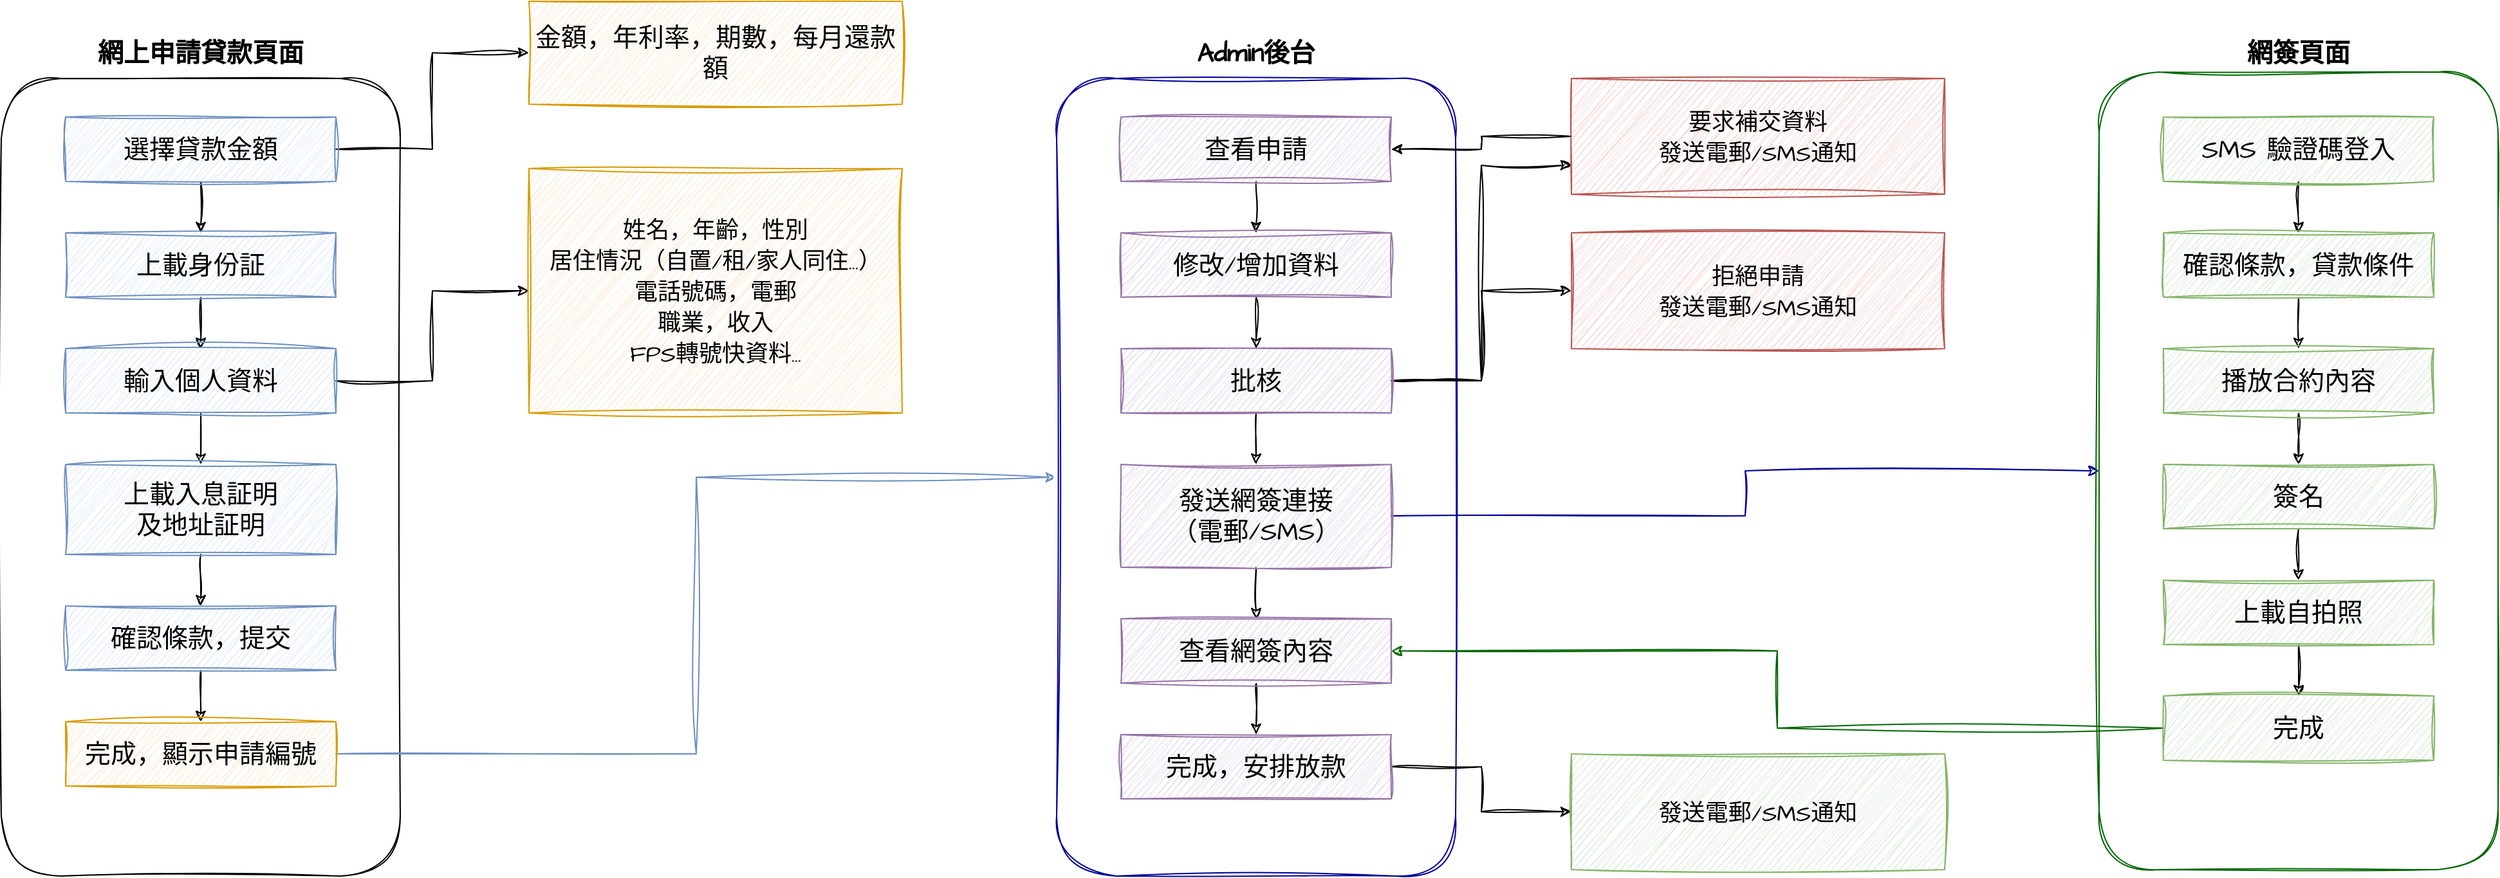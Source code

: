 <mxfile version="22.0.8" type="github">
  <diagram name="Page-1" id="BPdnJOoYAOLUoe2kHWqz">
    <mxGraphModel dx="2963" dy="1483" grid="1" gridSize="10" guides="1" tooltips="1" connect="1" arrows="1" fold="1" page="1" pageScale="1" pageWidth="850" pageHeight="1100" math="0" shadow="0">
      <root>
        <mxCell id="0" />
        <mxCell id="1" parent="0" />
        <mxCell id="UZ3dZXbUkuHoPA8CErfe-1" value="" style="rounded=1;whiteSpace=wrap;html=1;sketch=1;hachureGap=4;jiggle=2;curveFitting=1;fontFamily=Architects Daughter;fontSource=https%3A%2F%2Ffonts.googleapis.com%2Fcss%3Ffamily%3DArchitects%2BDaughter;fontSize=20;" vertex="1" parent="1">
          <mxGeometry x="305" y="230" width="310" height="620" as="geometry" />
        </mxCell>
        <mxCell id="UZ3dZXbUkuHoPA8CErfe-2" value="&lt;b style=&quot;&quot;&gt;網上申請貸款頁面&lt;/b&gt;" style="text;html=1;strokeColor=none;fillColor=none;align=center;verticalAlign=middle;whiteSpace=wrap;rounded=0;fontSize=20;fontFamily=Architects Daughter;" vertex="1" parent="1">
          <mxGeometry x="365" y="195" width="190" height="30" as="geometry" />
        </mxCell>
        <mxCell id="UZ3dZXbUkuHoPA8CErfe-7" style="edgeStyle=orthogonalEdgeStyle;rounded=0;sketch=1;hachureGap=4;jiggle=2;curveFitting=1;orthogonalLoop=1;jettySize=auto;html=1;fontFamily=Architects Daughter;fontSource=https%3A%2F%2Ffonts.googleapis.com%2Fcss%3Ffamily%3DArchitects%2BDaughter;fontSize=16;" edge="1" parent="1" source="UZ3dZXbUkuHoPA8CErfe-4" target="UZ3dZXbUkuHoPA8CErfe-6">
          <mxGeometry relative="1" as="geometry" />
        </mxCell>
        <mxCell id="UZ3dZXbUkuHoPA8CErfe-13" style="edgeStyle=orthogonalEdgeStyle;rounded=0;sketch=1;hachureGap=4;jiggle=2;curveFitting=1;orthogonalLoop=1;jettySize=auto;html=1;entryX=0;entryY=0.5;entryDx=0;entryDy=0;fontFamily=Architects Daughter;fontSource=https%3A%2F%2Ffonts.googleapis.com%2Fcss%3Ffamily%3DArchitects%2BDaughter;fontSize=16;" edge="1" parent="1" source="UZ3dZXbUkuHoPA8CErfe-4" target="UZ3dZXbUkuHoPA8CErfe-12">
          <mxGeometry relative="1" as="geometry" />
        </mxCell>
        <mxCell id="UZ3dZXbUkuHoPA8CErfe-4" value="選擇貸款金額" style="rounded=0;whiteSpace=wrap;html=1;sketch=1;hachureGap=4;jiggle=2;curveFitting=1;fontFamily=Architects Daughter;fontSource=https%3A%2F%2Ffonts.googleapis.com%2Fcss%3Ffamily%3DArchitects%2BDaughter;fontSize=20;fillColor=#dae8fc;strokeColor=#6c8ebf;" vertex="1" parent="1">
          <mxGeometry x="355" y="260" width="210" height="50" as="geometry" />
        </mxCell>
        <mxCell id="UZ3dZXbUkuHoPA8CErfe-9" style="edgeStyle=orthogonalEdgeStyle;rounded=0;sketch=1;hachureGap=4;jiggle=2;curveFitting=1;orthogonalLoop=1;jettySize=auto;html=1;fontFamily=Architects Daughter;fontSource=https%3A%2F%2Ffonts.googleapis.com%2Fcss%3Ffamily%3DArchitects%2BDaughter;fontSize=16;" edge="1" parent="1" source="UZ3dZXbUkuHoPA8CErfe-6" target="UZ3dZXbUkuHoPA8CErfe-8">
          <mxGeometry relative="1" as="geometry" />
        </mxCell>
        <mxCell id="UZ3dZXbUkuHoPA8CErfe-6" value="上載身份証" style="rounded=0;whiteSpace=wrap;html=1;sketch=1;hachureGap=4;jiggle=2;curveFitting=1;fontFamily=Architects Daughter;fontSource=https%3A%2F%2Ffonts.googleapis.com%2Fcss%3Ffamily%3DArchitects%2BDaughter;fontSize=20;fillColor=#dae8fc;strokeColor=#6c8ebf;" vertex="1" parent="1">
          <mxGeometry x="355" y="350" width="210" height="50" as="geometry" />
        </mxCell>
        <mxCell id="UZ3dZXbUkuHoPA8CErfe-11" style="edgeStyle=orthogonalEdgeStyle;rounded=0;sketch=1;hachureGap=4;jiggle=2;curveFitting=1;orthogonalLoop=1;jettySize=auto;html=1;entryX=0.5;entryY=0;entryDx=0;entryDy=0;fontFamily=Architects Daughter;fontSource=https%3A%2F%2Ffonts.googleapis.com%2Fcss%3Ffamily%3DArchitects%2BDaughter;fontSize=16;" edge="1" parent="1" source="UZ3dZXbUkuHoPA8CErfe-8" target="UZ3dZXbUkuHoPA8CErfe-10">
          <mxGeometry relative="1" as="geometry" />
        </mxCell>
        <mxCell id="UZ3dZXbUkuHoPA8CErfe-15" style="edgeStyle=orthogonalEdgeStyle;rounded=0;sketch=1;hachureGap=4;jiggle=2;curveFitting=1;orthogonalLoop=1;jettySize=auto;html=1;fontFamily=Architects Daughter;fontSource=https%3A%2F%2Ffonts.googleapis.com%2Fcss%3Ffamily%3DArchitects%2BDaughter;fontSize=16;" edge="1" parent="1" source="UZ3dZXbUkuHoPA8CErfe-8" target="UZ3dZXbUkuHoPA8CErfe-14">
          <mxGeometry relative="1" as="geometry" />
        </mxCell>
        <mxCell id="UZ3dZXbUkuHoPA8CErfe-8" value="輸入個人資料" style="rounded=0;whiteSpace=wrap;html=1;sketch=1;hachureGap=4;jiggle=2;curveFitting=1;fontFamily=Architects Daughter;fontSource=https%3A%2F%2Ffonts.googleapis.com%2Fcss%3Ffamily%3DArchitects%2BDaughter;fontSize=20;fillColor=#dae8fc;strokeColor=#6c8ebf;" vertex="1" parent="1">
          <mxGeometry x="355" y="440" width="210" height="50" as="geometry" />
        </mxCell>
        <mxCell id="UZ3dZXbUkuHoPA8CErfe-19" style="edgeStyle=orthogonalEdgeStyle;rounded=0;sketch=1;hachureGap=4;jiggle=2;curveFitting=1;orthogonalLoop=1;jettySize=auto;html=1;fontFamily=Architects Daughter;fontSource=https%3A%2F%2Ffonts.googleapis.com%2Fcss%3Ffamily%3DArchitects%2BDaughter;fontSize=16;" edge="1" parent="1" source="UZ3dZXbUkuHoPA8CErfe-10" target="UZ3dZXbUkuHoPA8CErfe-18">
          <mxGeometry relative="1" as="geometry" />
        </mxCell>
        <mxCell id="UZ3dZXbUkuHoPA8CErfe-10" value="上載入息証明&lt;br&gt;及地址証明" style="rounded=0;whiteSpace=wrap;html=1;sketch=1;hachureGap=4;jiggle=2;curveFitting=1;fontFamily=Architects Daughter;fontSource=https%3A%2F%2Ffonts.googleapis.com%2Fcss%3Ffamily%3DArchitects%2BDaughter;fontSize=20;fillColor=#dae8fc;strokeColor=#6c8ebf;" vertex="1" parent="1">
          <mxGeometry x="355" y="530" width="210" height="70" as="geometry" />
        </mxCell>
        <mxCell id="UZ3dZXbUkuHoPA8CErfe-12" value="金額，年利率，期數，每月還款額" style="rounded=0;whiteSpace=wrap;html=1;hachureGap=4;fontFamily=Architects Daughter;fontSource=https%3A%2F%2Ffonts.googleapis.com%2Fcss%3Ffamily%3DArchitects%2BDaughter;fontSize=20;fillColor=#ffe6cc;strokeColor=#d79b00;gradientColor=none;sketch=1;curveFitting=1;jiggle=2;" vertex="1" parent="1">
          <mxGeometry x="715" y="170" width="290" height="80" as="geometry" />
        </mxCell>
        <mxCell id="UZ3dZXbUkuHoPA8CErfe-14" value="&lt;font style=&quot;font-size: 18px;&quot;&gt;姓名，年齡，性別&lt;br&gt;居住情況（自置/租/家人同住...）&lt;br&gt;電話號碼，電郵&lt;br&gt;職業，收入&lt;br&gt;FPS轉號快資料...&lt;br&gt;&lt;/font&gt;" style="rounded=0;whiteSpace=wrap;html=1;hachureGap=4;fontFamily=Architects Daughter;fontSource=https%3A%2F%2Ffonts.googleapis.com%2Fcss%3Ffamily%3DArchitects%2BDaughter;fontSize=20;fillColor=#ffe6cc;strokeColor=#d79b00;gradientColor=none;sketch=1;curveFitting=1;jiggle=2;" vertex="1" parent="1">
          <mxGeometry x="715" y="300" width="290" height="190" as="geometry" />
        </mxCell>
        <mxCell id="UZ3dZXbUkuHoPA8CErfe-21" style="edgeStyle=orthogonalEdgeStyle;rounded=0;sketch=1;hachureGap=4;jiggle=2;curveFitting=1;orthogonalLoop=1;jettySize=auto;html=1;entryX=0.5;entryY=0;entryDx=0;entryDy=0;fontFamily=Architects Daughter;fontSource=https%3A%2F%2Ffonts.googleapis.com%2Fcss%3Ffamily%3DArchitects%2BDaughter;fontSize=16;" edge="1" parent="1" source="UZ3dZXbUkuHoPA8CErfe-18" target="UZ3dZXbUkuHoPA8CErfe-20">
          <mxGeometry relative="1" as="geometry" />
        </mxCell>
        <mxCell id="UZ3dZXbUkuHoPA8CErfe-18" value="確認條款，提交" style="rounded=0;whiteSpace=wrap;html=1;sketch=1;hachureGap=4;jiggle=2;curveFitting=1;fontFamily=Architects Daughter;fontSource=https%3A%2F%2Ffonts.googleapis.com%2Fcss%3Ffamily%3DArchitects%2BDaughter;fontSize=20;fillColor=#dae8fc;strokeColor=#6c8ebf;" vertex="1" parent="1">
          <mxGeometry x="355" y="640" width="210" height="50" as="geometry" />
        </mxCell>
        <mxCell id="UZ3dZXbUkuHoPA8CErfe-30" style="edgeStyle=orthogonalEdgeStyle;rounded=0;sketch=1;hachureGap=4;jiggle=2;curveFitting=1;orthogonalLoop=1;jettySize=auto;html=1;fontFamily=Architects Daughter;fontSource=https%3A%2F%2Ffonts.googleapis.com%2Fcss%3Ffamily%3DArchitects%2BDaughter;fontSize=16;fillColor=#dae8fc;strokeColor=#6c8ebf;" edge="1" parent="1" source="UZ3dZXbUkuHoPA8CErfe-20" target="UZ3dZXbUkuHoPA8CErfe-23">
          <mxGeometry relative="1" as="geometry" />
        </mxCell>
        <mxCell id="UZ3dZXbUkuHoPA8CErfe-20" value="完成，顯示申請編號" style="rounded=0;whiteSpace=wrap;html=1;sketch=1;hachureGap=4;jiggle=2;curveFitting=1;fontFamily=Architects Daughter;fontSource=https%3A%2F%2Ffonts.googleapis.com%2Fcss%3Ffamily%3DArchitects%2BDaughter;fontSize=20;fillColor=#ffe6cc;strokeColor=#d79b00;" vertex="1" parent="1">
          <mxGeometry x="355" y="730" width="210" height="50" as="geometry" />
        </mxCell>
        <mxCell id="UZ3dZXbUkuHoPA8CErfe-23" value="" style="rounded=1;whiteSpace=wrap;html=1;sketch=1;hachureGap=4;jiggle=2;curveFitting=1;fontFamily=Architects Daughter;fontSource=https%3A%2F%2Ffonts.googleapis.com%2Fcss%3Ffamily%3DArchitects%2BDaughter;fontSize=20;strokeColor=#000099;" vertex="1" parent="1">
          <mxGeometry x="1125" y="230" width="310" height="620" as="geometry" />
        </mxCell>
        <mxCell id="UZ3dZXbUkuHoPA8CErfe-24" value="&lt;b&gt;Admin後台&lt;br&gt;&lt;/b&gt;" style="text;html=1;strokeColor=none;fillColor=none;align=center;verticalAlign=middle;whiteSpace=wrap;rounded=0;fontSize=20;fontFamily=Architects Daughter;" vertex="1" parent="1">
          <mxGeometry x="1185" y="195" width="190" height="30" as="geometry" />
        </mxCell>
        <mxCell id="UZ3dZXbUkuHoPA8CErfe-32" style="edgeStyle=orthogonalEdgeStyle;rounded=0;sketch=1;hachureGap=4;jiggle=2;curveFitting=1;orthogonalLoop=1;jettySize=auto;html=1;fontFamily=Architects Daughter;fontSource=https%3A%2F%2Ffonts.googleapis.com%2Fcss%3Ffamily%3DArchitects%2BDaughter;fontSize=16;" edge="1" parent="1" source="UZ3dZXbUkuHoPA8CErfe-28" target="UZ3dZXbUkuHoPA8CErfe-31">
          <mxGeometry relative="1" as="geometry" />
        </mxCell>
        <mxCell id="UZ3dZXbUkuHoPA8CErfe-28" value="查看申請" style="rounded=0;whiteSpace=wrap;html=1;sketch=1;hachureGap=4;jiggle=2;curveFitting=1;fontFamily=Architects Daughter;fontSource=https%3A%2F%2Ffonts.googleapis.com%2Fcss%3Ffamily%3DArchitects%2BDaughter;fontSize=20;fillColor=#e1d5e7;strokeColor=#9673a6;" vertex="1" parent="1">
          <mxGeometry x="1175" y="260" width="210" height="50" as="geometry" />
        </mxCell>
        <mxCell id="UZ3dZXbUkuHoPA8CErfe-34" style="edgeStyle=orthogonalEdgeStyle;rounded=0;sketch=1;hachureGap=4;jiggle=2;curveFitting=1;orthogonalLoop=1;jettySize=auto;html=1;exitX=0.5;exitY=1;exitDx=0;exitDy=0;entryX=0.5;entryY=0;entryDx=0;entryDy=0;fontFamily=Architects Daughter;fontSource=https%3A%2F%2Ffonts.googleapis.com%2Fcss%3Ffamily%3DArchitects%2BDaughter;fontSize=16;" edge="1" parent="1" source="UZ3dZXbUkuHoPA8CErfe-31" target="UZ3dZXbUkuHoPA8CErfe-33">
          <mxGeometry relative="1" as="geometry" />
        </mxCell>
        <mxCell id="UZ3dZXbUkuHoPA8CErfe-31" value="修改/增加資料" style="rounded=0;whiteSpace=wrap;html=1;sketch=1;hachureGap=4;jiggle=2;curveFitting=1;fontFamily=Architects Daughter;fontSource=https%3A%2F%2Ffonts.googleapis.com%2Fcss%3Ffamily%3DArchitects%2BDaughter;fontSize=20;fillColor=#e1d5e7;strokeColor=#9673a6;" vertex="1" parent="1">
          <mxGeometry x="1175" y="350" width="210" height="50" as="geometry" />
        </mxCell>
        <mxCell id="UZ3dZXbUkuHoPA8CErfe-36" style="edgeStyle=orthogonalEdgeStyle;rounded=0;sketch=1;hachureGap=4;jiggle=2;curveFitting=1;orthogonalLoop=1;jettySize=auto;html=1;entryX=0.5;entryY=0;entryDx=0;entryDy=0;fontFamily=Architects Daughter;fontSource=https%3A%2F%2Ffonts.googleapis.com%2Fcss%3Ffamily%3DArchitects%2BDaughter;fontSize=16;" edge="1" parent="1" source="UZ3dZXbUkuHoPA8CErfe-33" target="UZ3dZXbUkuHoPA8CErfe-35">
          <mxGeometry relative="1" as="geometry" />
        </mxCell>
        <mxCell id="UZ3dZXbUkuHoPA8CErfe-41" style="edgeStyle=orthogonalEdgeStyle;rounded=0;sketch=1;hachureGap=4;jiggle=2;curveFitting=1;orthogonalLoop=1;jettySize=auto;html=1;entryX=0;entryY=0.75;entryDx=0;entryDy=0;fontFamily=Architects Daughter;fontSource=https%3A%2F%2Ffonts.googleapis.com%2Fcss%3Ffamily%3DArchitects%2BDaughter;fontSize=16;" edge="1" parent="1" source="UZ3dZXbUkuHoPA8CErfe-33" target="UZ3dZXbUkuHoPA8CErfe-39">
          <mxGeometry relative="1" as="geometry" />
        </mxCell>
        <mxCell id="UZ3dZXbUkuHoPA8CErfe-43" style="edgeStyle=orthogonalEdgeStyle;rounded=0;sketch=1;hachureGap=4;jiggle=2;curveFitting=1;orthogonalLoop=1;jettySize=auto;html=1;fontFamily=Architects Daughter;fontSource=https%3A%2F%2Ffonts.googleapis.com%2Fcss%3Ffamily%3DArchitects%2BDaughter;fontSize=16;" edge="1" parent="1" source="UZ3dZXbUkuHoPA8CErfe-33" target="UZ3dZXbUkuHoPA8CErfe-37">
          <mxGeometry relative="1" as="geometry" />
        </mxCell>
        <mxCell id="UZ3dZXbUkuHoPA8CErfe-33" value="批核" style="rounded=0;whiteSpace=wrap;html=1;sketch=1;hachureGap=4;jiggle=2;curveFitting=1;fontFamily=Architects Daughter;fontSource=https%3A%2F%2Ffonts.googleapis.com%2Fcss%3Ffamily%3DArchitects%2BDaughter;fontSize=20;fillColor=#e1d5e7;strokeColor=#9673a6;" vertex="1" parent="1">
          <mxGeometry x="1175" y="440" width="210" height="50" as="geometry" />
        </mxCell>
        <mxCell id="UZ3dZXbUkuHoPA8CErfe-46" style="edgeStyle=orthogonalEdgeStyle;rounded=0;sketch=1;hachureGap=4;jiggle=2;curveFitting=1;orthogonalLoop=1;jettySize=auto;html=1;entryX=0;entryY=0.5;entryDx=0;entryDy=0;fontFamily=Architects Daughter;fontSource=https%3A%2F%2Ffonts.googleapis.com%2Fcss%3Ffamily%3DArchitects%2BDaughter;fontSize=16;strokeColor=#000099;" edge="1" parent="1" source="UZ3dZXbUkuHoPA8CErfe-35" target="UZ3dZXbUkuHoPA8CErfe-45">
          <mxGeometry relative="1" as="geometry" />
        </mxCell>
        <mxCell id="UZ3dZXbUkuHoPA8CErfe-63" style="edgeStyle=orthogonalEdgeStyle;rounded=0;sketch=1;hachureGap=4;jiggle=2;curveFitting=1;orthogonalLoop=1;jettySize=auto;html=1;entryX=0.5;entryY=0;entryDx=0;entryDy=0;fontFamily=Architects Daughter;fontSource=https%3A%2F%2Ffonts.googleapis.com%2Fcss%3Ffamily%3DArchitects%2BDaughter;fontSize=16;" edge="1" parent="1" source="UZ3dZXbUkuHoPA8CErfe-35" target="UZ3dZXbUkuHoPA8CErfe-60">
          <mxGeometry relative="1" as="geometry" />
        </mxCell>
        <mxCell id="UZ3dZXbUkuHoPA8CErfe-35" value="發送網簽連接&lt;br&gt;（電郵/SMS）" style="rounded=0;whiteSpace=wrap;html=1;sketch=1;hachureGap=4;jiggle=2;curveFitting=1;fontFamily=Architects Daughter;fontSource=https%3A%2F%2Ffonts.googleapis.com%2Fcss%3Ffamily%3DArchitects%2BDaughter;fontSize=20;fillColor=#e1d5e7;strokeColor=#9673a6;" vertex="1" parent="1">
          <mxGeometry x="1175" y="530" width="210" height="80" as="geometry" />
        </mxCell>
        <mxCell id="UZ3dZXbUkuHoPA8CErfe-37" value="&lt;font style=&quot;font-size: 18px;&quot;&gt;拒絕申請&lt;br&gt;發送電郵/SMS通知&lt;br&gt;&lt;/font&gt;" style="rounded=0;whiteSpace=wrap;html=1;hachureGap=4;fontFamily=Architects Daughter;fontSource=https%3A%2F%2Ffonts.googleapis.com%2Fcss%3Ffamily%3DArchitects%2BDaughter;fontSize=20;fillColor=#f8cecc;strokeColor=#b85450;sketch=1;curveFitting=1;jiggle=2;" vertex="1" parent="1">
          <mxGeometry x="1525" y="350" width="290" height="90" as="geometry" />
        </mxCell>
        <mxCell id="UZ3dZXbUkuHoPA8CErfe-42" style="edgeStyle=orthogonalEdgeStyle;rounded=0;sketch=1;hachureGap=4;jiggle=2;curveFitting=1;orthogonalLoop=1;jettySize=auto;html=1;fontFamily=Architects Daughter;fontSource=https%3A%2F%2Ffonts.googleapis.com%2Fcss%3Ffamily%3DArchitects%2BDaughter;fontSize=16;" edge="1" parent="1" source="UZ3dZXbUkuHoPA8CErfe-39" target="UZ3dZXbUkuHoPA8CErfe-28">
          <mxGeometry relative="1" as="geometry" />
        </mxCell>
        <mxCell id="UZ3dZXbUkuHoPA8CErfe-39" value="&lt;font style=&quot;font-size: 18px;&quot;&gt;要求補交資料&lt;br&gt;發送電郵/SMS通知&lt;br&gt;&lt;/font&gt;" style="rounded=0;whiteSpace=wrap;html=1;hachureGap=4;fontFamily=Architects Daughter;fontSource=https%3A%2F%2Ffonts.googleapis.com%2Fcss%3Ffamily%3DArchitects%2BDaughter;fontSize=20;fillColor=#f8cecc;strokeColor=#b85450;sketch=1;curveFitting=1;jiggle=2;" vertex="1" parent="1">
          <mxGeometry x="1525" y="230" width="290" height="90" as="geometry" />
        </mxCell>
        <mxCell id="UZ3dZXbUkuHoPA8CErfe-45" value="" style="rounded=1;whiteSpace=wrap;html=1;sketch=1;hachureGap=4;jiggle=2;curveFitting=1;fontFamily=Architects Daughter;fontSource=https%3A%2F%2Ffonts.googleapis.com%2Fcss%3Ffamily%3DArchitects%2BDaughter;fontSize=20;strokeColor=#006600;" vertex="1" parent="1">
          <mxGeometry x="1935" y="225" width="310" height="620" as="geometry" />
        </mxCell>
        <mxCell id="UZ3dZXbUkuHoPA8CErfe-47" value="&lt;b&gt;網簽頁面&lt;br&gt;&lt;/b&gt;" style="text;html=1;strokeColor=none;fillColor=none;align=center;verticalAlign=middle;whiteSpace=wrap;rounded=0;fontSize=20;fontFamily=Architects Daughter;" vertex="1" parent="1">
          <mxGeometry x="1995" y="195" width="190" height="30" as="geometry" />
        </mxCell>
        <mxCell id="UZ3dZXbUkuHoPA8CErfe-51" style="edgeStyle=orthogonalEdgeStyle;rounded=0;sketch=1;hachureGap=4;jiggle=2;curveFitting=1;orthogonalLoop=1;jettySize=auto;html=1;entryX=0.5;entryY=0;entryDx=0;entryDy=0;fontFamily=Architects Daughter;fontSource=https%3A%2F%2Ffonts.googleapis.com%2Fcss%3Ffamily%3DArchitects%2BDaughter;fontSize=16;" edge="1" parent="1" source="UZ3dZXbUkuHoPA8CErfe-49" target="UZ3dZXbUkuHoPA8CErfe-50">
          <mxGeometry relative="1" as="geometry" />
        </mxCell>
        <mxCell id="UZ3dZXbUkuHoPA8CErfe-49" value="SMS 驗證碼登入" style="rounded=0;whiteSpace=wrap;html=1;sketch=1;hachureGap=4;jiggle=2;curveFitting=1;fontFamily=Architects Daughter;fontSource=https%3A%2F%2Ffonts.googleapis.com%2Fcss%3Ffamily%3DArchitects%2BDaughter;fontSize=20;fillColor=#d5e8d4;strokeColor=#82b366;" vertex="1" parent="1">
          <mxGeometry x="1985" y="260" width="210" height="50" as="geometry" />
        </mxCell>
        <mxCell id="UZ3dZXbUkuHoPA8CErfe-53" style="edgeStyle=orthogonalEdgeStyle;rounded=0;sketch=1;hachureGap=4;jiggle=2;curveFitting=1;orthogonalLoop=1;jettySize=auto;html=1;entryX=0.5;entryY=0;entryDx=0;entryDy=0;fontFamily=Architects Daughter;fontSource=https%3A%2F%2Ffonts.googleapis.com%2Fcss%3Ffamily%3DArchitects%2BDaughter;fontSize=16;" edge="1" parent="1" source="UZ3dZXbUkuHoPA8CErfe-50" target="UZ3dZXbUkuHoPA8CErfe-52">
          <mxGeometry relative="1" as="geometry" />
        </mxCell>
        <mxCell id="UZ3dZXbUkuHoPA8CErfe-50" value="確認條款，貸款條件" style="rounded=0;whiteSpace=wrap;html=1;sketch=1;hachureGap=4;jiggle=2;curveFitting=1;fontFamily=Architects Daughter;fontSource=https%3A%2F%2Ffonts.googleapis.com%2Fcss%3Ffamily%3DArchitects%2BDaughter;fontSize=20;fillColor=#d5e8d4;strokeColor=#82b366;" vertex="1" parent="1">
          <mxGeometry x="1985" y="350" width="210" height="50" as="geometry" />
        </mxCell>
        <mxCell id="UZ3dZXbUkuHoPA8CErfe-55" style="edgeStyle=orthogonalEdgeStyle;rounded=0;sketch=1;hachureGap=4;jiggle=2;curveFitting=1;orthogonalLoop=1;jettySize=auto;html=1;fontFamily=Architects Daughter;fontSource=https%3A%2F%2Ffonts.googleapis.com%2Fcss%3Ffamily%3DArchitects%2BDaughter;fontSize=16;" edge="1" parent="1" source="UZ3dZXbUkuHoPA8CErfe-52" target="UZ3dZXbUkuHoPA8CErfe-54">
          <mxGeometry relative="1" as="geometry" />
        </mxCell>
        <mxCell id="UZ3dZXbUkuHoPA8CErfe-52" value="播放合約內容" style="rounded=0;whiteSpace=wrap;html=1;sketch=1;hachureGap=4;jiggle=2;curveFitting=1;fontFamily=Architects Daughter;fontSource=https%3A%2F%2Ffonts.googleapis.com%2Fcss%3Ffamily%3DArchitects%2BDaughter;fontSize=20;fillColor=#d5e8d4;strokeColor=#82b366;" vertex="1" parent="1">
          <mxGeometry x="1985" y="440" width="210" height="50" as="geometry" />
        </mxCell>
        <mxCell id="UZ3dZXbUkuHoPA8CErfe-57" value="" style="edgeStyle=orthogonalEdgeStyle;rounded=0;sketch=1;hachureGap=4;jiggle=2;curveFitting=1;orthogonalLoop=1;jettySize=auto;html=1;fontFamily=Architects Daughter;fontSource=https%3A%2F%2Ffonts.googleapis.com%2Fcss%3Ffamily%3DArchitects%2BDaughter;fontSize=16;" edge="1" parent="1" source="UZ3dZXbUkuHoPA8CErfe-54" target="UZ3dZXbUkuHoPA8CErfe-56">
          <mxGeometry relative="1" as="geometry" />
        </mxCell>
        <mxCell id="UZ3dZXbUkuHoPA8CErfe-54" value="簽名" style="rounded=0;whiteSpace=wrap;html=1;sketch=1;hachureGap=4;jiggle=2;curveFitting=1;fontFamily=Architects Daughter;fontSource=https%3A%2F%2Ffonts.googleapis.com%2Fcss%3Ffamily%3DArchitects%2BDaughter;fontSize=20;fillColor=#d5e8d4;strokeColor=#82b366;" vertex="1" parent="1">
          <mxGeometry x="1985" y="530" width="210" height="50" as="geometry" />
        </mxCell>
        <mxCell id="UZ3dZXbUkuHoPA8CErfe-59" style="edgeStyle=orthogonalEdgeStyle;rounded=0;sketch=1;hachureGap=4;jiggle=2;curveFitting=1;orthogonalLoop=1;jettySize=auto;html=1;entryX=0.5;entryY=0;entryDx=0;entryDy=0;fontFamily=Architects Daughter;fontSource=https%3A%2F%2Ffonts.googleapis.com%2Fcss%3Ffamily%3DArchitects%2BDaughter;fontSize=16;" edge="1" parent="1" source="UZ3dZXbUkuHoPA8CErfe-56" target="UZ3dZXbUkuHoPA8CErfe-58">
          <mxGeometry relative="1" as="geometry" />
        </mxCell>
        <mxCell id="UZ3dZXbUkuHoPA8CErfe-56" value="上載自拍照" style="rounded=0;whiteSpace=wrap;html=1;sketch=1;hachureGap=4;jiggle=2;curveFitting=1;fontFamily=Architects Daughter;fontSource=https%3A%2F%2Ffonts.googleapis.com%2Fcss%3Ffamily%3DArchitects%2BDaughter;fontSize=20;fillColor=#d5e8d4;strokeColor=#82b366;" vertex="1" parent="1">
          <mxGeometry x="1985" y="620" width="210" height="50" as="geometry" />
        </mxCell>
        <mxCell id="UZ3dZXbUkuHoPA8CErfe-61" style="edgeStyle=orthogonalEdgeStyle;rounded=0;sketch=1;hachureGap=4;jiggle=2;curveFitting=1;orthogonalLoop=1;jettySize=auto;html=1;entryX=1;entryY=0.5;entryDx=0;entryDy=0;fontFamily=Architects Daughter;fontSource=https%3A%2F%2Ffonts.googleapis.com%2Fcss%3Ffamily%3DArchitects%2BDaughter;fontSize=16;strokeColor=#006600;" edge="1" parent="1" source="UZ3dZXbUkuHoPA8CErfe-58" target="UZ3dZXbUkuHoPA8CErfe-60">
          <mxGeometry relative="1" as="geometry" />
        </mxCell>
        <mxCell id="UZ3dZXbUkuHoPA8CErfe-58" value="完成" style="rounded=0;whiteSpace=wrap;html=1;sketch=1;hachureGap=4;jiggle=2;curveFitting=1;fontFamily=Architects Daughter;fontSource=https%3A%2F%2Ffonts.googleapis.com%2Fcss%3Ffamily%3DArchitects%2BDaughter;fontSize=20;fillColor=#d5e8d4;strokeColor=#82b366;" vertex="1" parent="1">
          <mxGeometry x="1985" y="710" width="210" height="50" as="geometry" />
        </mxCell>
        <mxCell id="UZ3dZXbUkuHoPA8CErfe-64" style="edgeStyle=orthogonalEdgeStyle;rounded=0;sketch=1;hachureGap=4;jiggle=2;curveFitting=1;orthogonalLoop=1;jettySize=auto;html=1;fontFamily=Architects Daughter;fontSource=https%3A%2F%2Ffonts.googleapis.com%2Fcss%3Ffamily%3DArchitects%2BDaughter;fontSize=16;" edge="1" parent="1" source="UZ3dZXbUkuHoPA8CErfe-60" target="UZ3dZXbUkuHoPA8CErfe-62">
          <mxGeometry relative="1" as="geometry" />
        </mxCell>
        <mxCell id="UZ3dZXbUkuHoPA8CErfe-60" value="查看網簽內容" style="rounded=0;whiteSpace=wrap;html=1;sketch=1;hachureGap=4;jiggle=2;curveFitting=1;fontFamily=Architects Daughter;fontSource=https%3A%2F%2Ffonts.googleapis.com%2Fcss%3Ffamily%3DArchitects%2BDaughter;fontSize=20;fillColor=#e1d5e7;strokeColor=#9673a6;" vertex="1" parent="1">
          <mxGeometry x="1175" y="650" width="210" height="50" as="geometry" />
        </mxCell>
        <mxCell id="UZ3dZXbUkuHoPA8CErfe-68" style="edgeStyle=orthogonalEdgeStyle;rounded=0;sketch=1;hachureGap=4;jiggle=2;curveFitting=1;orthogonalLoop=1;jettySize=auto;html=1;fontFamily=Architects Daughter;fontSource=https%3A%2F%2Ffonts.googleapis.com%2Fcss%3Ffamily%3DArchitects%2BDaughter;fontSize=16;" edge="1" parent="1" source="UZ3dZXbUkuHoPA8CErfe-62" target="UZ3dZXbUkuHoPA8CErfe-65">
          <mxGeometry relative="1" as="geometry" />
        </mxCell>
        <mxCell id="UZ3dZXbUkuHoPA8CErfe-62" value="完成，安排放款" style="rounded=0;whiteSpace=wrap;html=1;sketch=1;hachureGap=4;jiggle=2;curveFitting=1;fontFamily=Architects Daughter;fontSource=https%3A%2F%2Ffonts.googleapis.com%2Fcss%3Ffamily%3DArchitects%2BDaughter;fontSize=20;fillColor=#e1d5e7;strokeColor=#9673a6;" vertex="1" parent="1">
          <mxGeometry x="1175" y="740" width="210" height="50" as="geometry" />
        </mxCell>
        <mxCell id="UZ3dZXbUkuHoPA8CErfe-65" value="&lt;font style=&quot;font-size: 18px;&quot;&gt;發送電郵/SMS通知&lt;br&gt;&lt;/font&gt;" style="rounded=0;whiteSpace=wrap;html=1;hachureGap=4;fontFamily=Architects Daughter;fontSource=https%3A%2F%2Ffonts.googleapis.com%2Fcss%3Ffamily%3DArchitects%2BDaughter;fontSize=20;fillColor=#d5e8d4;strokeColor=#82b366;sketch=1;curveFitting=1;jiggle=2;" vertex="1" parent="1">
          <mxGeometry x="1525" y="755" width="290" height="90" as="geometry" />
        </mxCell>
      </root>
    </mxGraphModel>
  </diagram>
</mxfile>
